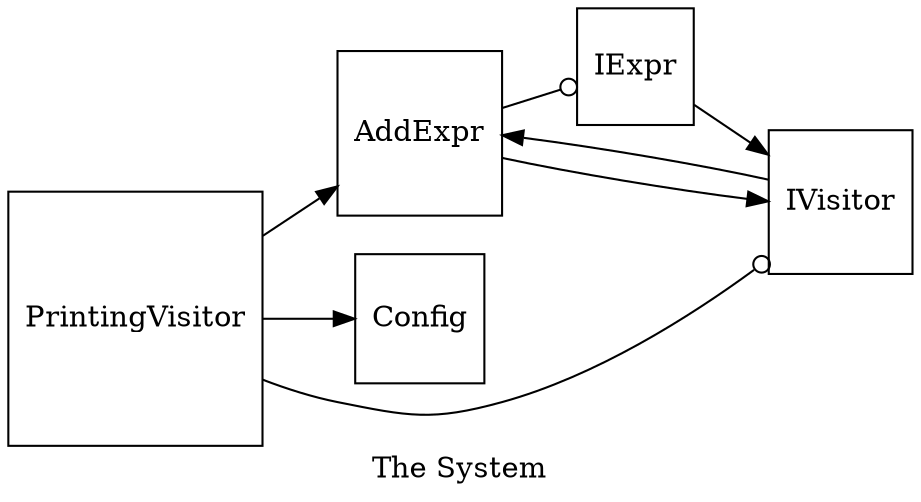 digraph example {
rankdir=LR;
node [shape=square];
AddExpr [label="AddExpr"];
Config [label="Config"];
IExpr [label="IExpr"];
IVisitor [label="IVisitor"];
PrintingVisitor [label="PrintingVisitor"];

AddExpr -> IExpr[arrowhead=odot];
AddExpr -> IVisitor[arrowhead=normal];
IExpr -> IVisitor[arrowhead=normal];
IVisitor -> AddExpr[arrowhead=normal];
PrintingVisitor -> IVisitor[arrowhead=odot];
PrintingVisitor -> Config[arrowhead=normal];
PrintingVisitor -> AddExpr[arrowhead=normal];
label="The System"
style=filled
fillcolor=yellow
}

